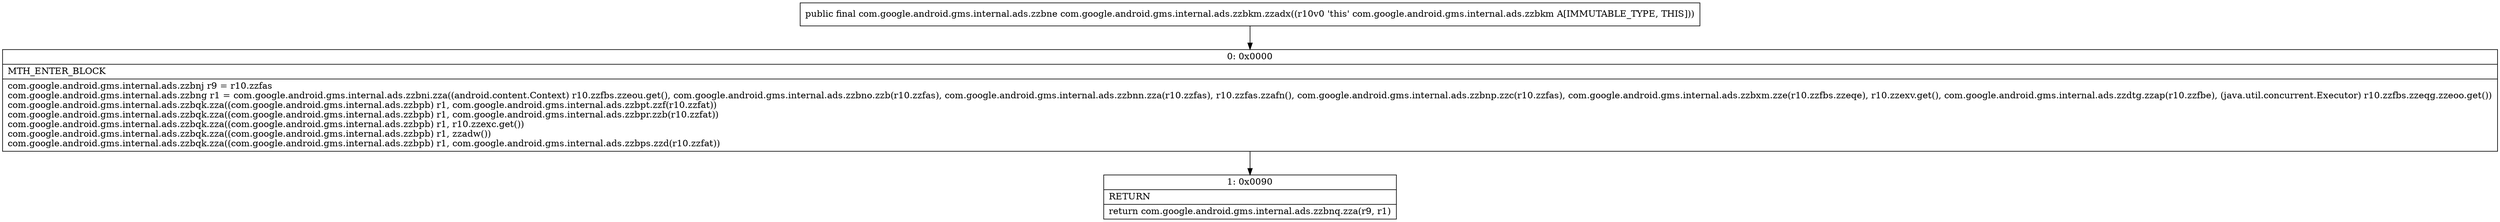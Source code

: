 digraph "CFG forcom.google.android.gms.internal.ads.zzbkm.zzadx()Lcom\/google\/android\/gms\/internal\/ads\/zzbne;" {
Node_0 [shape=record,label="{0\:\ 0x0000|MTH_ENTER_BLOCK\l|com.google.android.gms.internal.ads.zzbnj r9 = r10.zzfas\lcom.google.android.gms.internal.ads.zzbng r1 = com.google.android.gms.internal.ads.zzbni.zza((android.content.Context) r10.zzfbs.zzeou.get(), com.google.android.gms.internal.ads.zzbno.zzb(r10.zzfas), com.google.android.gms.internal.ads.zzbnn.zza(r10.zzfas), r10.zzfas.zzafn(), com.google.android.gms.internal.ads.zzbnp.zzc(r10.zzfas), com.google.android.gms.internal.ads.zzbxm.zze(r10.zzfbs.zzeqe), r10.zzexv.get(), com.google.android.gms.internal.ads.zzdtg.zzap(r10.zzfbe), (java.util.concurrent.Executor) r10.zzfbs.zzeqg.zzeoo.get())\lcom.google.android.gms.internal.ads.zzbqk.zza((com.google.android.gms.internal.ads.zzbpb) r1, com.google.android.gms.internal.ads.zzbpt.zzf(r10.zzfat))\lcom.google.android.gms.internal.ads.zzbqk.zza((com.google.android.gms.internal.ads.zzbpb) r1, com.google.android.gms.internal.ads.zzbpr.zzb(r10.zzfat))\lcom.google.android.gms.internal.ads.zzbqk.zza((com.google.android.gms.internal.ads.zzbpb) r1, r10.zzexc.get())\lcom.google.android.gms.internal.ads.zzbqk.zza((com.google.android.gms.internal.ads.zzbpb) r1, zzadw())\lcom.google.android.gms.internal.ads.zzbqk.zza((com.google.android.gms.internal.ads.zzbpb) r1, com.google.android.gms.internal.ads.zzbps.zzd(r10.zzfat))\l}"];
Node_1 [shape=record,label="{1\:\ 0x0090|RETURN\l|return com.google.android.gms.internal.ads.zzbnq.zza(r9, r1)\l}"];
MethodNode[shape=record,label="{public final com.google.android.gms.internal.ads.zzbne com.google.android.gms.internal.ads.zzbkm.zzadx((r10v0 'this' com.google.android.gms.internal.ads.zzbkm A[IMMUTABLE_TYPE, THIS])) }"];
MethodNode -> Node_0;
Node_0 -> Node_1;
}

